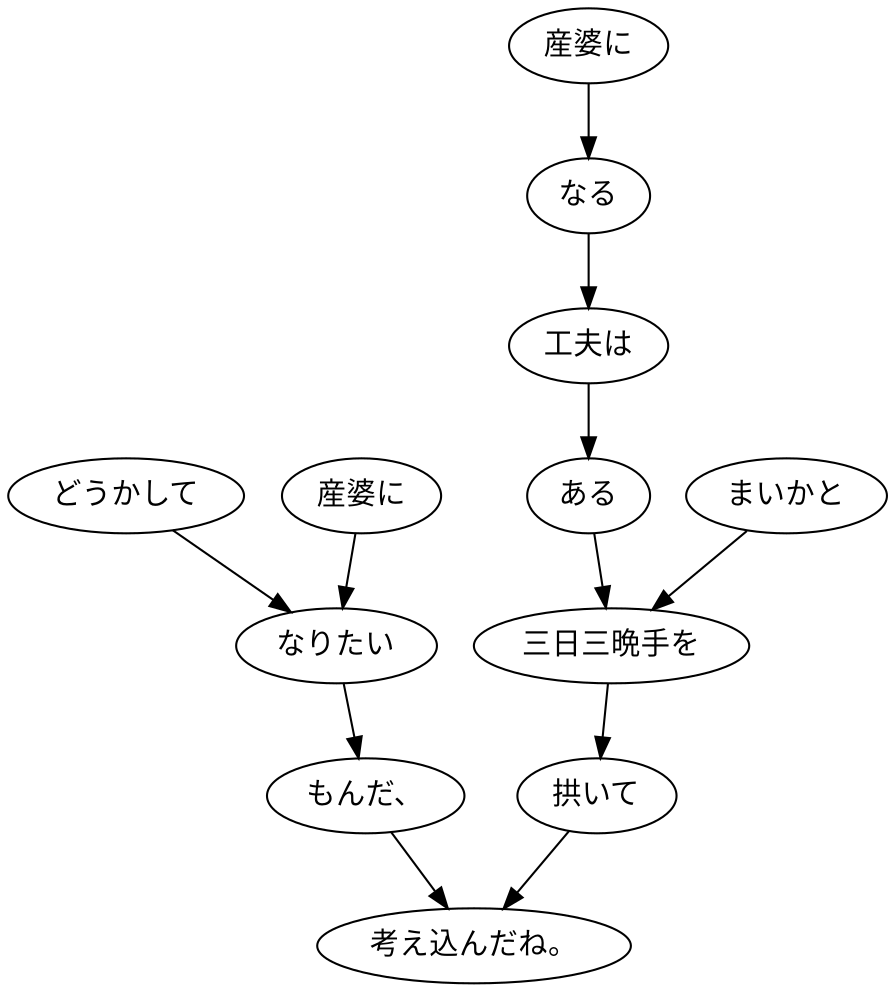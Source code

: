 digraph graph3728 {
	node0 [label="どうかして"];
	node1 [label="産婆に"];
	node2 [label="なりたい"];
	node3 [label="もんだ、"];
	node4 [label="産婆に"];
	node5 [label="なる"];
	node6 [label="工夫は"];
	node7 [label="ある"];
	node8 [label="まいかと"];
	node9 [label="三日三晩手を"];
	node10 [label="拱いて"];
	node11 [label="考え込んだね。"];
	node0 -> node2;
	node1 -> node2;
	node2 -> node3;
	node3 -> node11;
	node4 -> node5;
	node5 -> node6;
	node6 -> node7;
	node7 -> node9;
	node8 -> node9;
	node9 -> node10;
	node10 -> node11;
}
